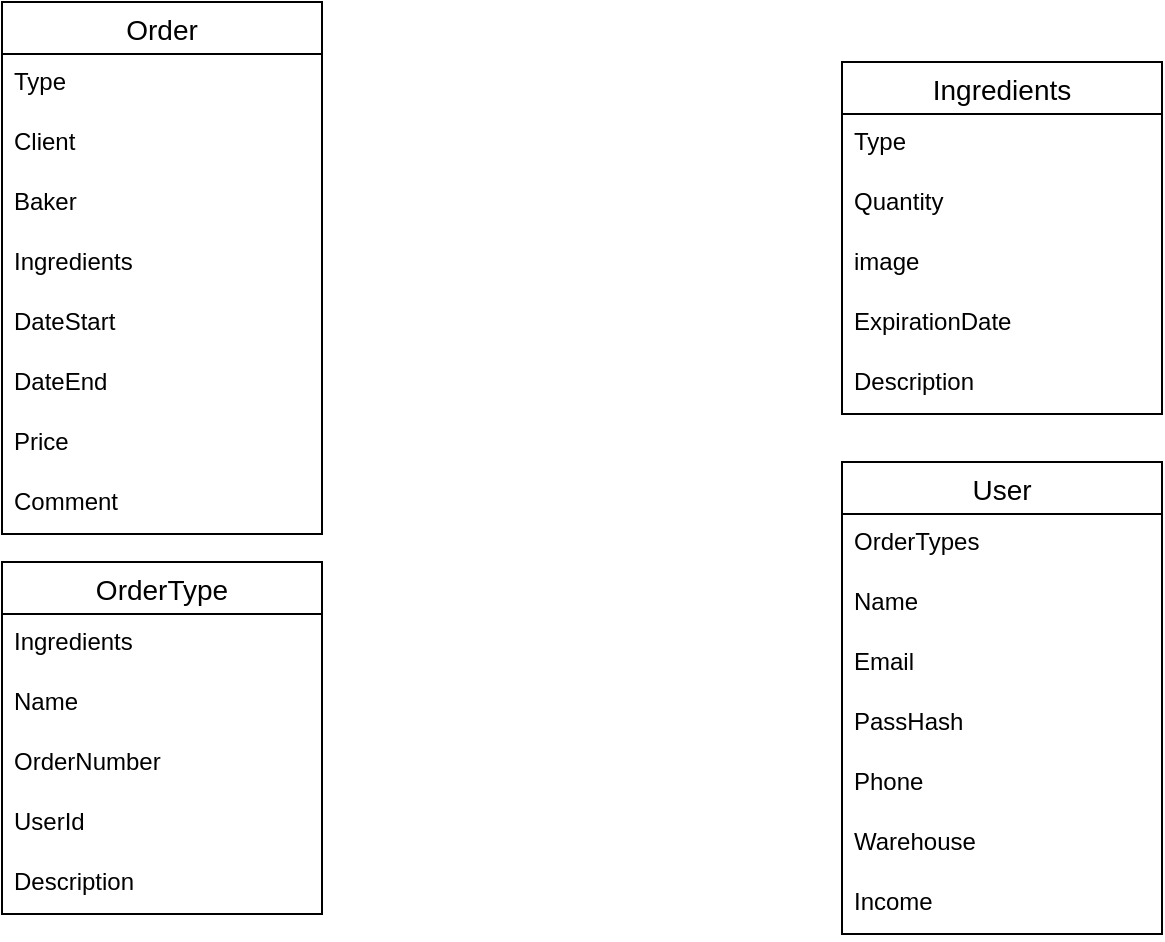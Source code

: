 <mxfile version="20.8.4" type="github">
  <diagram id="2iXXhA9O0UARQcqjK3L7" name="Page-1">
    <mxGraphModel dx="794" dy="799" grid="1" gridSize="10" guides="1" tooltips="1" connect="1" arrows="1" fold="1" page="1" pageScale="1" pageWidth="850" pageHeight="1100" math="0" shadow="0">
      <root>
        <mxCell id="0" />
        <mxCell id="1" parent="0" />
        <mxCell id="EvsIxt0ZGxdemUzoqi05-1" value="Order" style="swimlane;fontStyle=0;childLayout=stackLayout;horizontal=1;startSize=26;horizontalStack=0;resizeParent=1;resizeParentMax=0;resizeLast=0;collapsible=1;marginBottom=0;align=center;fontSize=14;" vertex="1" parent="1">
          <mxGeometry x="150" y="100" width="160" height="266" as="geometry" />
        </mxCell>
        <mxCell id="EvsIxt0ZGxdemUzoqi05-2" value="Type" style="text;strokeColor=none;fillColor=none;spacingLeft=4;spacingRight=4;overflow=hidden;rotatable=0;points=[[0,0.5],[1,0.5]];portConstraint=eastwest;fontSize=12;" vertex="1" parent="EvsIxt0ZGxdemUzoqi05-1">
          <mxGeometry y="26" width="160" height="30" as="geometry" />
        </mxCell>
        <mxCell id="EvsIxt0ZGxdemUzoqi05-3" value="Client" style="text;strokeColor=none;fillColor=none;spacingLeft=4;spacingRight=4;overflow=hidden;rotatable=0;points=[[0,0.5],[1,0.5]];portConstraint=eastwest;fontSize=12;" vertex="1" parent="EvsIxt0ZGxdemUzoqi05-1">
          <mxGeometry y="56" width="160" height="30" as="geometry" />
        </mxCell>
        <mxCell id="EvsIxt0ZGxdemUzoqi05-4" value="Baker" style="text;strokeColor=none;fillColor=none;spacingLeft=4;spacingRight=4;overflow=hidden;rotatable=0;points=[[0,0.5],[1,0.5]];portConstraint=eastwest;fontSize=12;" vertex="1" parent="EvsIxt0ZGxdemUzoqi05-1">
          <mxGeometry y="86" width="160" height="30" as="geometry" />
        </mxCell>
        <mxCell id="EvsIxt0ZGxdemUzoqi05-17" value="Ingredients" style="text;strokeColor=none;fillColor=none;spacingLeft=4;spacingRight=4;overflow=hidden;rotatable=0;points=[[0,0.5],[1,0.5]];portConstraint=eastwest;fontSize=12;" vertex="1" parent="EvsIxt0ZGxdemUzoqi05-1">
          <mxGeometry y="116" width="160" height="30" as="geometry" />
        </mxCell>
        <mxCell id="EvsIxt0ZGxdemUzoqi05-18" value="DateStart" style="text;strokeColor=none;fillColor=none;spacingLeft=4;spacingRight=4;overflow=hidden;rotatable=0;points=[[0,0.5],[1,0.5]];portConstraint=eastwest;fontSize=12;" vertex="1" parent="EvsIxt0ZGxdemUzoqi05-1">
          <mxGeometry y="146" width="160" height="30" as="geometry" />
        </mxCell>
        <mxCell id="EvsIxt0ZGxdemUzoqi05-19" value="DateEnd" style="text;strokeColor=none;fillColor=none;spacingLeft=4;spacingRight=4;overflow=hidden;rotatable=0;points=[[0,0.5],[1,0.5]];portConstraint=eastwest;fontSize=12;" vertex="1" parent="EvsIxt0ZGxdemUzoqi05-1">
          <mxGeometry y="176" width="160" height="30" as="geometry" />
        </mxCell>
        <mxCell id="EvsIxt0ZGxdemUzoqi05-25" value="Price" style="text;strokeColor=none;fillColor=none;spacingLeft=4;spacingRight=4;overflow=hidden;rotatable=0;points=[[0,0.5],[1,0.5]];portConstraint=eastwest;fontSize=12;" vertex="1" parent="EvsIxt0ZGxdemUzoqi05-1">
          <mxGeometry y="206" width="160" height="30" as="geometry" />
        </mxCell>
        <mxCell id="EvsIxt0ZGxdemUzoqi05-24" value="Comment" style="text;strokeColor=none;fillColor=none;spacingLeft=4;spacingRight=4;overflow=hidden;rotatable=0;points=[[0,0.5],[1,0.5]];portConstraint=eastwest;fontSize=12;" vertex="1" parent="EvsIxt0ZGxdemUzoqi05-1">
          <mxGeometry y="236" width="160" height="30" as="geometry" />
        </mxCell>
        <mxCell id="EvsIxt0ZGxdemUzoqi05-5" value="Ingredients" style="swimlane;fontStyle=0;childLayout=stackLayout;horizontal=1;startSize=26;horizontalStack=0;resizeParent=1;resizeParentMax=0;resizeLast=0;collapsible=1;marginBottom=0;align=center;fontSize=14;" vertex="1" parent="1">
          <mxGeometry x="570" y="130" width="160" height="176" as="geometry" />
        </mxCell>
        <mxCell id="EvsIxt0ZGxdemUzoqi05-6" value="Type" style="text;strokeColor=none;fillColor=none;spacingLeft=4;spacingRight=4;overflow=hidden;rotatable=0;points=[[0,0.5],[1,0.5]];portConstraint=eastwest;fontSize=12;" vertex="1" parent="EvsIxt0ZGxdemUzoqi05-5">
          <mxGeometry y="26" width="160" height="30" as="geometry" />
        </mxCell>
        <mxCell id="EvsIxt0ZGxdemUzoqi05-7" value="Quantity" style="text;strokeColor=none;fillColor=none;spacingLeft=4;spacingRight=4;overflow=hidden;rotatable=0;points=[[0,0.5],[1,0.5]];portConstraint=eastwest;fontSize=12;" vertex="1" parent="EvsIxt0ZGxdemUzoqi05-5">
          <mxGeometry y="56" width="160" height="30" as="geometry" />
        </mxCell>
        <mxCell id="EvsIxt0ZGxdemUzoqi05-8" value="image" style="text;strokeColor=none;fillColor=none;spacingLeft=4;spacingRight=4;overflow=hidden;rotatable=0;points=[[0,0.5],[1,0.5]];portConstraint=eastwest;fontSize=12;" vertex="1" parent="EvsIxt0ZGxdemUzoqi05-5">
          <mxGeometry y="86" width="160" height="30" as="geometry" />
        </mxCell>
        <mxCell id="EvsIxt0ZGxdemUzoqi05-26" value="ExpirationDate" style="text;strokeColor=none;fillColor=none;spacingLeft=4;spacingRight=4;overflow=hidden;rotatable=0;points=[[0,0.5],[1,0.5]];portConstraint=eastwest;fontSize=12;" vertex="1" parent="EvsIxt0ZGxdemUzoqi05-5">
          <mxGeometry y="116" width="160" height="30" as="geometry" />
        </mxCell>
        <mxCell id="EvsIxt0ZGxdemUzoqi05-30" value="Description" style="text;strokeColor=none;fillColor=none;spacingLeft=4;spacingRight=4;overflow=hidden;rotatable=0;points=[[0,0.5],[1,0.5]];portConstraint=eastwest;fontSize=12;" vertex="1" parent="EvsIxt0ZGxdemUzoqi05-5">
          <mxGeometry y="146" width="160" height="30" as="geometry" />
        </mxCell>
        <mxCell id="EvsIxt0ZGxdemUzoqi05-9" value="User" style="swimlane;fontStyle=0;childLayout=stackLayout;horizontal=1;startSize=26;horizontalStack=0;resizeParent=1;resizeParentMax=0;resizeLast=0;collapsible=1;marginBottom=0;align=center;fontSize=14;" vertex="1" parent="1">
          <mxGeometry x="570" y="330" width="160" height="236" as="geometry" />
        </mxCell>
        <mxCell id="EvsIxt0ZGxdemUzoqi05-10" value="OrderTypes" style="text;strokeColor=none;fillColor=none;spacingLeft=4;spacingRight=4;overflow=hidden;rotatable=0;points=[[0,0.5],[1,0.5]];portConstraint=eastwest;fontSize=12;" vertex="1" parent="EvsIxt0ZGxdemUzoqi05-9">
          <mxGeometry y="26" width="160" height="30" as="geometry" />
        </mxCell>
        <mxCell id="EvsIxt0ZGxdemUzoqi05-11" value="Name" style="text;strokeColor=none;fillColor=none;spacingLeft=4;spacingRight=4;overflow=hidden;rotatable=0;points=[[0,0.5],[1,0.5]];portConstraint=eastwest;fontSize=12;" vertex="1" parent="EvsIxt0ZGxdemUzoqi05-9">
          <mxGeometry y="56" width="160" height="30" as="geometry" />
        </mxCell>
        <mxCell id="EvsIxt0ZGxdemUzoqi05-12" value="Email" style="text;strokeColor=none;fillColor=none;spacingLeft=4;spacingRight=4;overflow=hidden;rotatable=0;points=[[0,0.5],[1,0.5]];portConstraint=eastwest;fontSize=12;" vertex="1" parent="EvsIxt0ZGxdemUzoqi05-9">
          <mxGeometry y="86" width="160" height="30" as="geometry" />
        </mxCell>
        <mxCell id="EvsIxt0ZGxdemUzoqi05-20" value="PassHash" style="text;strokeColor=none;fillColor=none;spacingLeft=4;spacingRight=4;overflow=hidden;rotatable=0;points=[[0,0.5],[1,0.5]];portConstraint=eastwest;fontSize=12;" vertex="1" parent="EvsIxt0ZGxdemUzoqi05-9">
          <mxGeometry y="116" width="160" height="30" as="geometry" />
        </mxCell>
        <mxCell id="EvsIxt0ZGxdemUzoqi05-21" value="Phone" style="text;strokeColor=none;fillColor=none;spacingLeft=4;spacingRight=4;overflow=hidden;rotatable=0;points=[[0,0.5],[1,0.5]];portConstraint=eastwest;fontSize=12;" vertex="1" parent="EvsIxt0ZGxdemUzoqi05-9">
          <mxGeometry y="146" width="160" height="30" as="geometry" />
        </mxCell>
        <mxCell id="EvsIxt0ZGxdemUzoqi05-22" value="Warehouse" style="text;strokeColor=none;fillColor=none;spacingLeft=4;spacingRight=4;overflow=hidden;rotatable=0;points=[[0,0.5],[1,0.5]];portConstraint=eastwest;fontSize=12;" vertex="1" parent="EvsIxt0ZGxdemUzoqi05-9">
          <mxGeometry y="176" width="160" height="30" as="geometry" />
        </mxCell>
        <mxCell id="EvsIxt0ZGxdemUzoqi05-23" value="Income" style="text;strokeColor=none;fillColor=none;spacingLeft=4;spacingRight=4;overflow=hidden;rotatable=0;points=[[0,0.5],[1,0.5]];portConstraint=eastwest;fontSize=12;" vertex="1" parent="EvsIxt0ZGxdemUzoqi05-9">
          <mxGeometry y="206" width="160" height="30" as="geometry" />
        </mxCell>
        <mxCell id="EvsIxt0ZGxdemUzoqi05-13" value="OrderType" style="swimlane;fontStyle=0;childLayout=stackLayout;horizontal=1;startSize=26;horizontalStack=0;resizeParent=1;resizeParentMax=0;resizeLast=0;collapsible=1;marginBottom=0;align=center;fontSize=14;" vertex="1" parent="1">
          <mxGeometry x="150" y="380" width="160" height="176" as="geometry" />
        </mxCell>
        <mxCell id="EvsIxt0ZGxdemUzoqi05-14" value="Ingredients" style="text;strokeColor=none;fillColor=none;spacingLeft=4;spacingRight=4;overflow=hidden;rotatable=0;points=[[0,0.5],[1,0.5]];portConstraint=eastwest;fontSize=12;" vertex="1" parent="EvsIxt0ZGxdemUzoqi05-13">
          <mxGeometry y="26" width="160" height="30" as="geometry" />
        </mxCell>
        <mxCell id="EvsIxt0ZGxdemUzoqi05-15" value="Name" style="text;strokeColor=none;fillColor=none;spacingLeft=4;spacingRight=4;overflow=hidden;rotatable=0;points=[[0,0.5],[1,0.5]];portConstraint=eastwest;fontSize=12;" vertex="1" parent="EvsIxt0ZGxdemUzoqi05-13">
          <mxGeometry y="56" width="160" height="30" as="geometry" />
        </mxCell>
        <mxCell id="EvsIxt0ZGxdemUzoqi05-27" value="OrderNumber" style="text;strokeColor=none;fillColor=none;spacingLeft=4;spacingRight=4;overflow=hidden;rotatable=0;points=[[0,0.5],[1,0.5]];portConstraint=eastwest;fontSize=12;" vertex="1" parent="EvsIxt0ZGxdemUzoqi05-13">
          <mxGeometry y="86" width="160" height="30" as="geometry" />
        </mxCell>
        <mxCell id="EvsIxt0ZGxdemUzoqi05-28" value="UserId" style="text;strokeColor=none;fillColor=none;spacingLeft=4;spacingRight=4;overflow=hidden;rotatable=0;points=[[0,0.5],[1,0.5]];portConstraint=eastwest;fontSize=12;" vertex="1" parent="EvsIxt0ZGxdemUzoqi05-13">
          <mxGeometry y="116" width="160" height="30" as="geometry" />
        </mxCell>
        <mxCell id="EvsIxt0ZGxdemUzoqi05-29" value="Description" style="text;strokeColor=none;fillColor=none;spacingLeft=4;spacingRight=4;overflow=hidden;rotatable=0;points=[[0,0.5],[1,0.5]];portConstraint=eastwest;fontSize=12;" vertex="1" parent="EvsIxt0ZGxdemUzoqi05-13">
          <mxGeometry y="146" width="160" height="30" as="geometry" />
        </mxCell>
      </root>
    </mxGraphModel>
  </diagram>
</mxfile>
